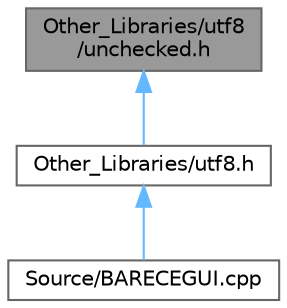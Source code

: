digraph "Other_Libraries/utf8/unchecked.h"
{
 // INTERACTIVE_SVG=YES
 // LATEX_PDF_SIZE
  bgcolor="transparent";
  edge [fontname=Helvetica,fontsize=10,labelfontname=Helvetica,labelfontsize=10];
  node [fontname=Helvetica,fontsize=10,shape=box,height=0.2,width=0.4];
  Node1 [label="Other_Libraries/utf8\l/unchecked.h",height=0.2,width=0.4,color="gray40", fillcolor="grey60", style="filled", fontcolor="black",tooltip=" "];
  Node1 -> Node2 [dir="back",color="steelblue1",style="solid"];
  Node2 [label="Other_Libraries/utf8.h",height=0.2,width=0.4,color="grey40", fillcolor="white", style="filled",URL="$utf8_8h.html",tooltip=" "];
  Node2 -> Node3 [dir="back",color="steelblue1",style="solid"];
  Node3 [label="Source/BARECEGUI.cpp",height=0.2,width=0.4,color="grey40", fillcolor="white", style="filled",URL="$_b_a_r_e_c_e_g_u_i_8cpp.html",tooltip=" "];
}
